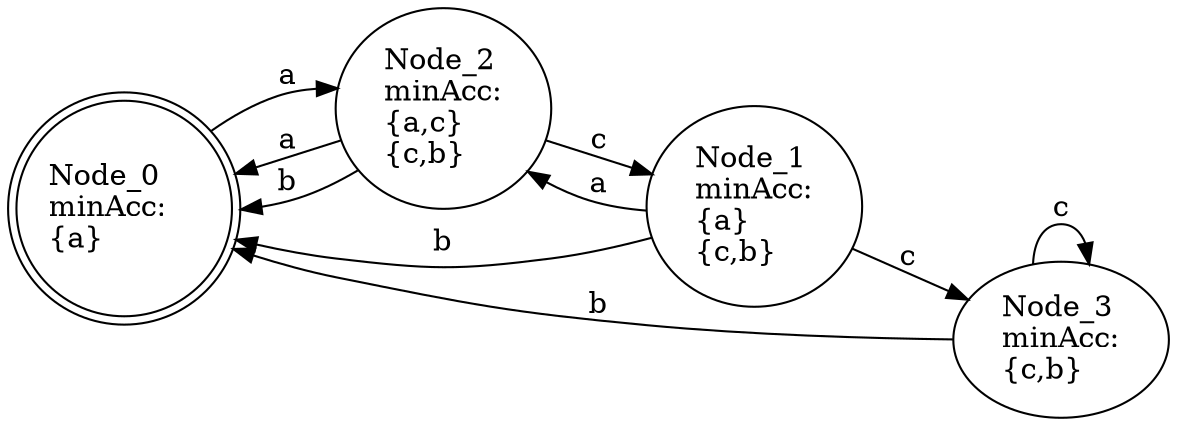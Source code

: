 digraph g {

rankdir="LR"
Node_0[shape=doublecircle,label="Node_0\lminAcc:\l{a}\l"];
Node_0 -> Node_2[label="a"];
Node_2[label="Node_2\lminAcc:\l{a,c}\l{c,b}\l"];
Node_2 -> Node_0[label="a"];
Node_2 -> Node_1[label="c"];
Node_2 -> Node_0[label="b"];
Node_1[label="Node_1\lminAcc:\l{a}\l{c,b}\l"];
Node_1 -> Node_2[label="a"];
Node_1 -> Node_3[label="c"];
Node_1 -> Node_0[label="b"];
Node_3[label="Node_3\lminAcc:\l{c,b}\l"];
Node_3 -> Node_3[label="c"];
Node_3 -> Node_0[label="b"];

}
